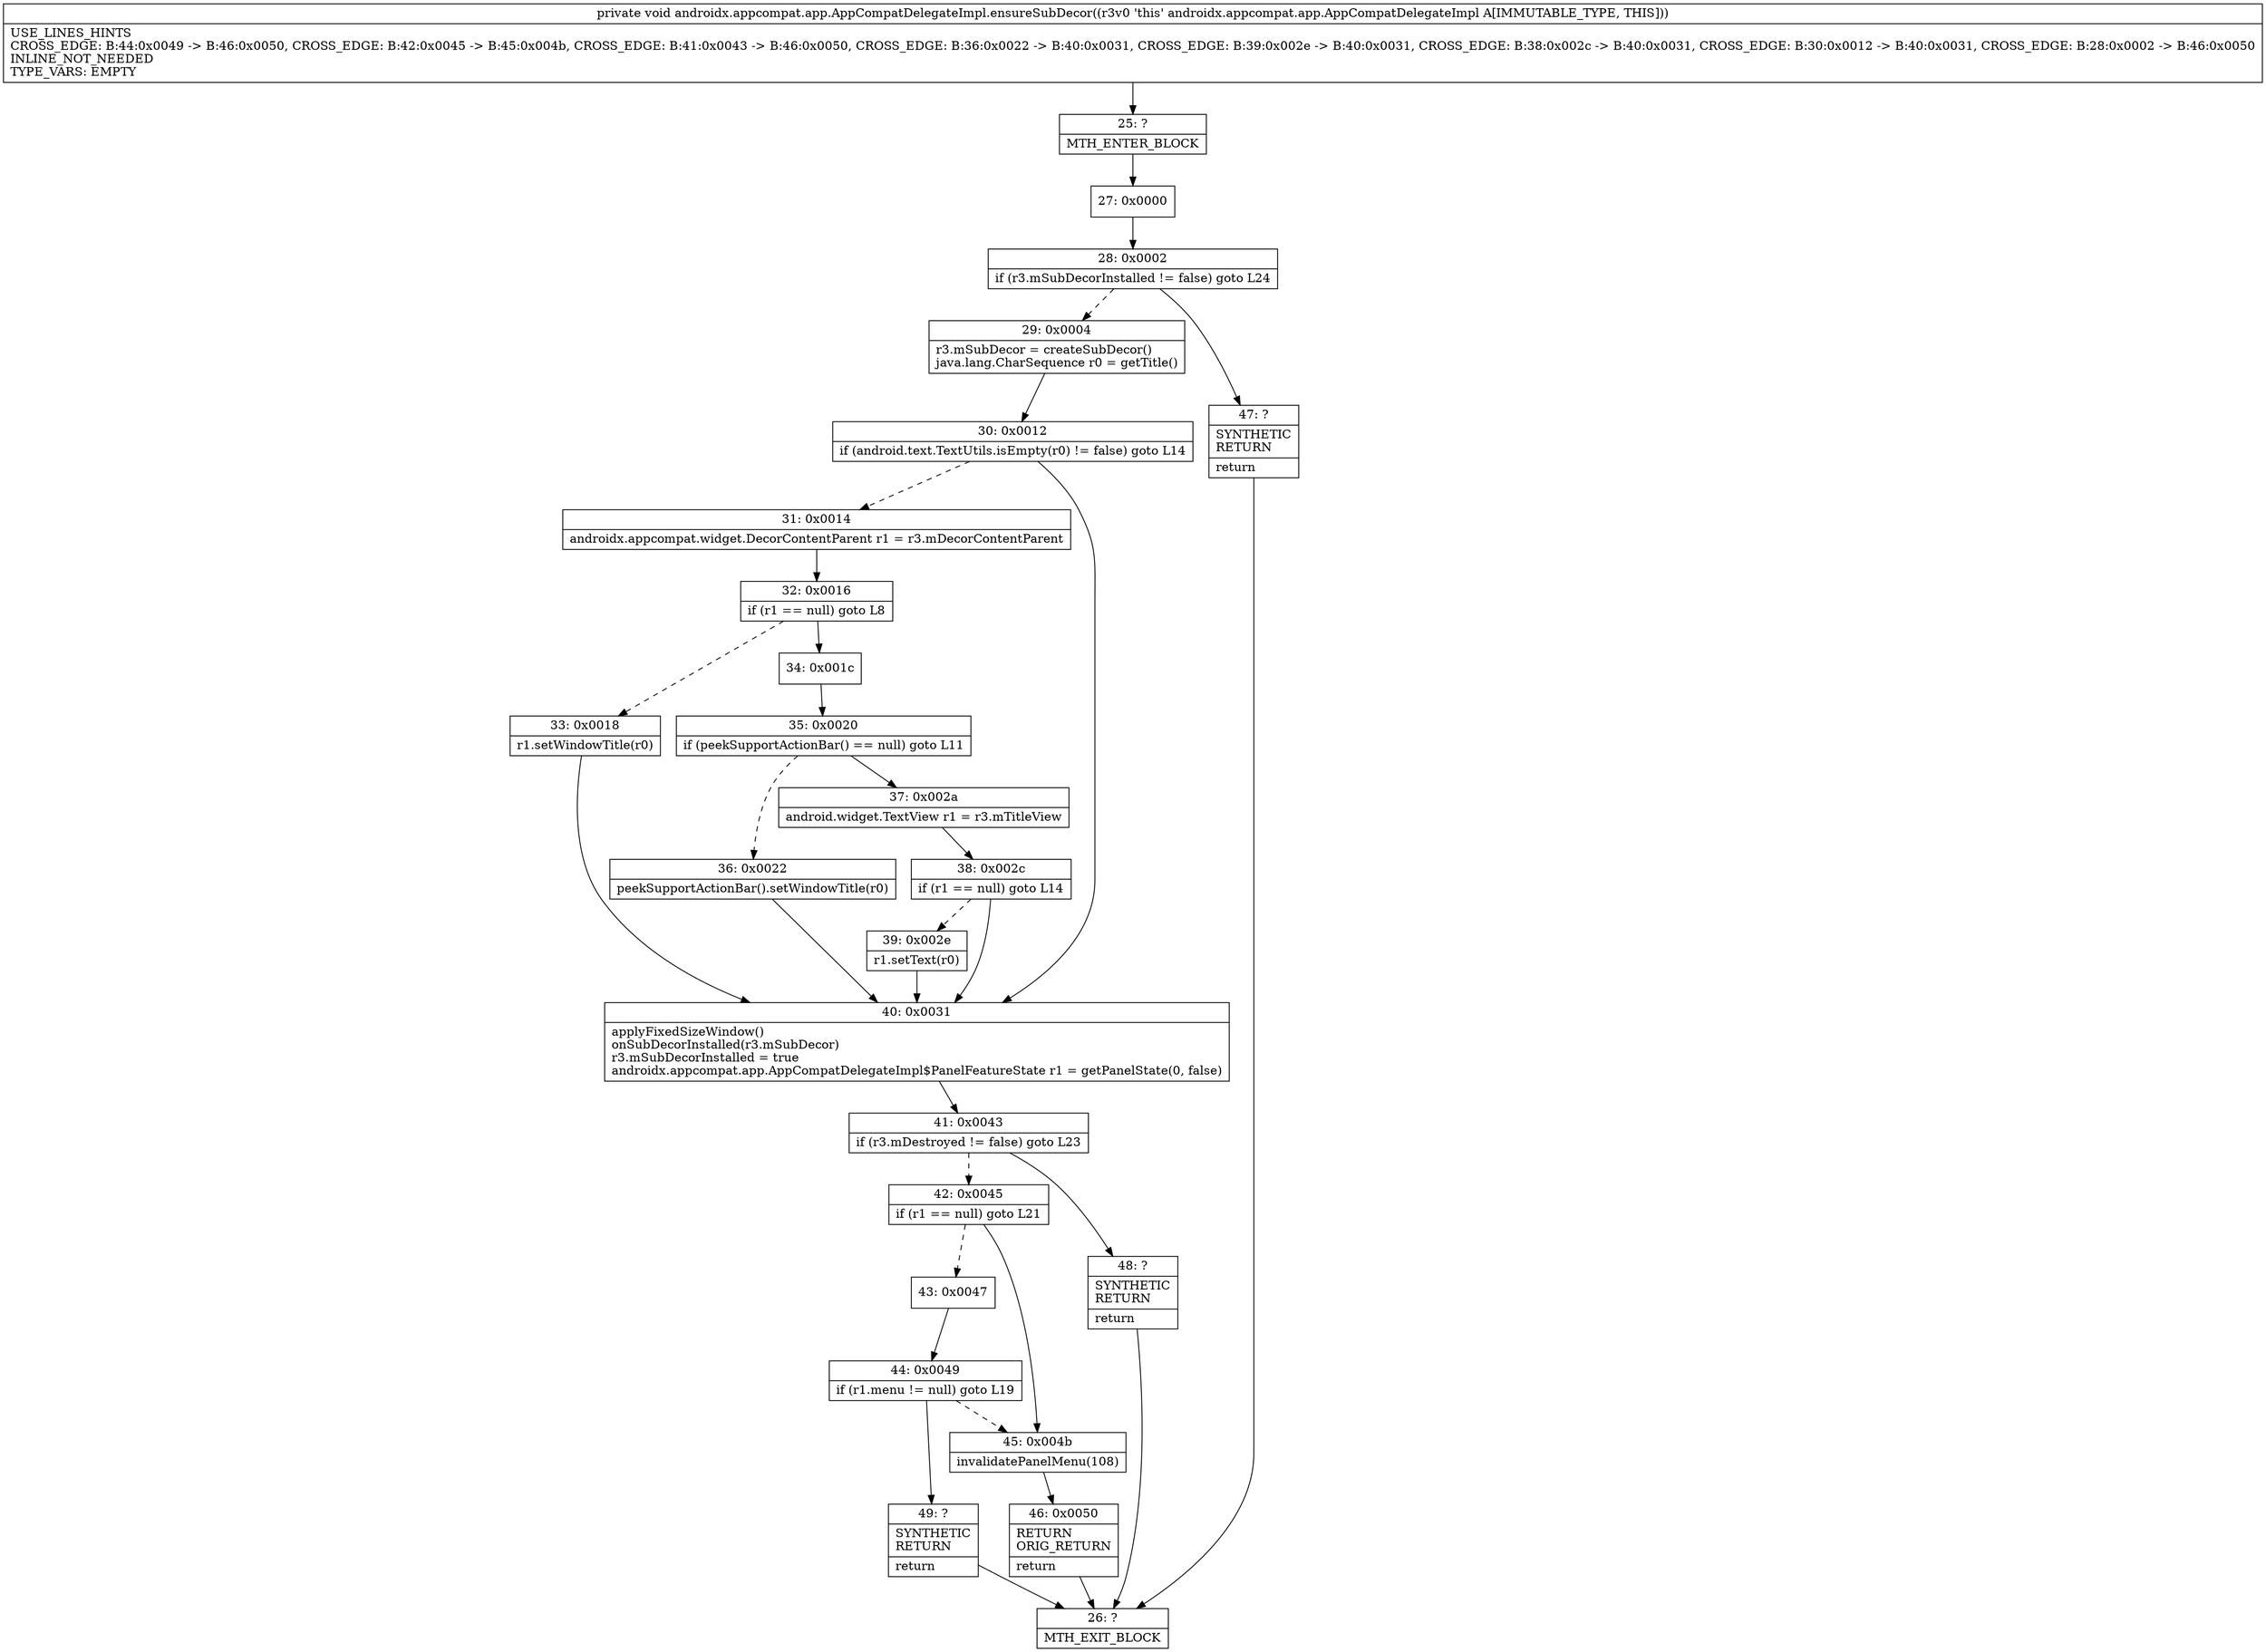 digraph "CFG forandroidx.appcompat.app.AppCompatDelegateImpl.ensureSubDecor()V" {
Node_25 [shape=record,label="{25\:\ ?|MTH_ENTER_BLOCK\l}"];
Node_27 [shape=record,label="{27\:\ 0x0000}"];
Node_28 [shape=record,label="{28\:\ 0x0002|if (r3.mSubDecorInstalled != false) goto L24\l}"];
Node_29 [shape=record,label="{29\:\ 0x0004|r3.mSubDecor = createSubDecor()\ljava.lang.CharSequence r0 = getTitle()\l}"];
Node_30 [shape=record,label="{30\:\ 0x0012|if (android.text.TextUtils.isEmpty(r0) != false) goto L14\l}"];
Node_31 [shape=record,label="{31\:\ 0x0014|androidx.appcompat.widget.DecorContentParent r1 = r3.mDecorContentParent\l}"];
Node_32 [shape=record,label="{32\:\ 0x0016|if (r1 == null) goto L8\l}"];
Node_33 [shape=record,label="{33\:\ 0x0018|r1.setWindowTitle(r0)\l}"];
Node_34 [shape=record,label="{34\:\ 0x001c}"];
Node_35 [shape=record,label="{35\:\ 0x0020|if (peekSupportActionBar() == null) goto L11\l}"];
Node_36 [shape=record,label="{36\:\ 0x0022|peekSupportActionBar().setWindowTitle(r0)\l}"];
Node_37 [shape=record,label="{37\:\ 0x002a|android.widget.TextView r1 = r3.mTitleView\l}"];
Node_38 [shape=record,label="{38\:\ 0x002c|if (r1 == null) goto L14\l}"];
Node_39 [shape=record,label="{39\:\ 0x002e|r1.setText(r0)\l}"];
Node_40 [shape=record,label="{40\:\ 0x0031|applyFixedSizeWindow()\lonSubDecorInstalled(r3.mSubDecor)\lr3.mSubDecorInstalled = true\landroidx.appcompat.app.AppCompatDelegateImpl$PanelFeatureState r1 = getPanelState(0, false)\l}"];
Node_41 [shape=record,label="{41\:\ 0x0043|if (r3.mDestroyed != false) goto L23\l}"];
Node_42 [shape=record,label="{42\:\ 0x0045|if (r1 == null) goto L21\l}"];
Node_43 [shape=record,label="{43\:\ 0x0047}"];
Node_44 [shape=record,label="{44\:\ 0x0049|if (r1.menu != null) goto L19\l}"];
Node_49 [shape=record,label="{49\:\ ?|SYNTHETIC\lRETURN\l|return\l}"];
Node_26 [shape=record,label="{26\:\ ?|MTH_EXIT_BLOCK\l}"];
Node_45 [shape=record,label="{45\:\ 0x004b|invalidatePanelMenu(108)\l}"];
Node_46 [shape=record,label="{46\:\ 0x0050|RETURN\lORIG_RETURN\l|return\l}"];
Node_48 [shape=record,label="{48\:\ ?|SYNTHETIC\lRETURN\l|return\l}"];
Node_47 [shape=record,label="{47\:\ ?|SYNTHETIC\lRETURN\l|return\l}"];
MethodNode[shape=record,label="{private void androidx.appcompat.app.AppCompatDelegateImpl.ensureSubDecor((r3v0 'this' androidx.appcompat.app.AppCompatDelegateImpl A[IMMUTABLE_TYPE, THIS]))  | USE_LINES_HINTS\lCROSS_EDGE: B:44:0x0049 \-\> B:46:0x0050, CROSS_EDGE: B:42:0x0045 \-\> B:45:0x004b, CROSS_EDGE: B:41:0x0043 \-\> B:46:0x0050, CROSS_EDGE: B:36:0x0022 \-\> B:40:0x0031, CROSS_EDGE: B:39:0x002e \-\> B:40:0x0031, CROSS_EDGE: B:38:0x002c \-\> B:40:0x0031, CROSS_EDGE: B:30:0x0012 \-\> B:40:0x0031, CROSS_EDGE: B:28:0x0002 \-\> B:46:0x0050\lINLINE_NOT_NEEDED\lTYPE_VARS: EMPTY\l}"];
MethodNode -> Node_25;Node_25 -> Node_27;
Node_27 -> Node_28;
Node_28 -> Node_29[style=dashed];
Node_28 -> Node_47;
Node_29 -> Node_30;
Node_30 -> Node_31[style=dashed];
Node_30 -> Node_40;
Node_31 -> Node_32;
Node_32 -> Node_33[style=dashed];
Node_32 -> Node_34;
Node_33 -> Node_40;
Node_34 -> Node_35;
Node_35 -> Node_36[style=dashed];
Node_35 -> Node_37;
Node_36 -> Node_40;
Node_37 -> Node_38;
Node_38 -> Node_39[style=dashed];
Node_38 -> Node_40;
Node_39 -> Node_40;
Node_40 -> Node_41;
Node_41 -> Node_42[style=dashed];
Node_41 -> Node_48;
Node_42 -> Node_43[style=dashed];
Node_42 -> Node_45;
Node_43 -> Node_44;
Node_44 -> Node_45[style=dashed];
Node_44 -> Node_49;
Node_49 -> Node_26;
Node_45 -> Node_46;
Node_46 -> Node_26;
Node_48 -> Node_26;
Node_47 -> Node_26;
}

